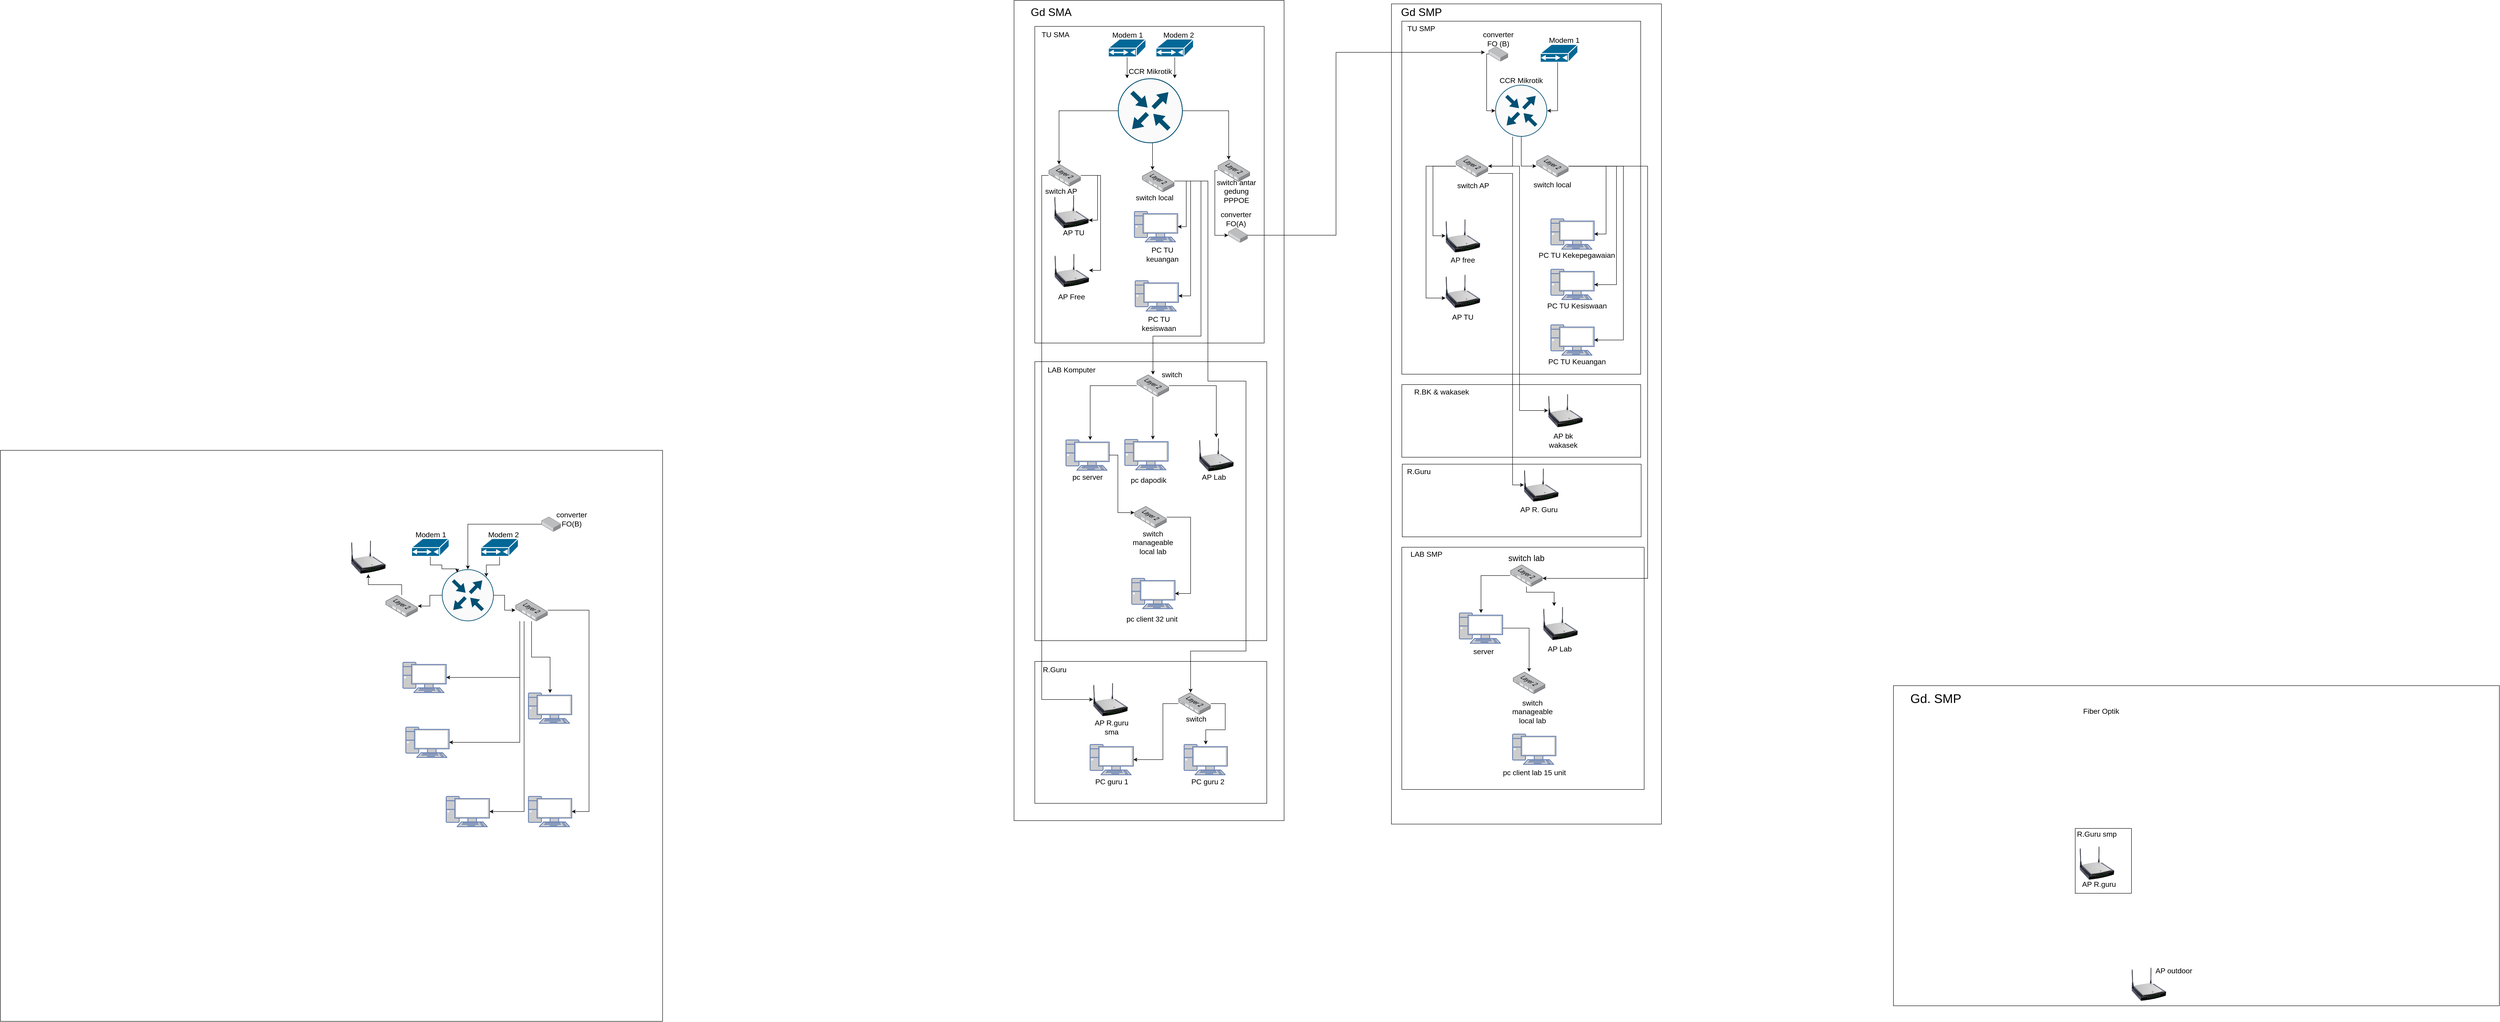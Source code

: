 <mxfile version="14.8.0" type="github">
  <diagram id="cqtTLqStkhQXooxpLTyE" name="Page-1">
    <mxGraphModel dx="4905" dy="3635" grid="1" gridSize="8" guides="1" tooltips="1" connect="1" arrows="1" fold="1" page="1" pageScale="1" pageWidth="850" pageHeight="1100" math="0" shadow="0">
      <root>
        <mxCell id="0" />
        <mxCell id="1" parent="0" />
        <mxCell id="NsdHCGjpmlzPTO6aymvT-67" value="" style="verticalLabelPosition=bottom;verticalAlign=top;html=1;shape=mxgraph.basic.rect;fillColor2=none;strokeWidth=1;size=20;indent=5;" vertex="1" parent="1">
          <mxGeometry x="2064" y="384" width="1400" height="740" as="geometry" />
        </mxCell>
        <mxCell id="NsdHCGjpmlzPTO6aymvT-86" value="" style="verticalLabelPosition=bottom;verticalAlign=top;html=1;shape=mxgraph.basic.rect;fillColor2=none;strokeWidth=1;size=20;indent=5;" vertex="1" parent="1">
          <mxGeometry x="2484" y="714" width="130" height="150" as="geometry" />
        </mxCell>
        <mxCell id="NsdHCGjpmlzPTO6aymvT-87" value="" style="image;html=1;image=img/lib/clip_art/networking/Wireless_Router_N_128x128.png" vertex="1" parent="1">
          <mxGeometry x="2494" y="754" width="80" height="80" as="geometry" />
        </mxCell>
        <mxCell id="NsdHCGjpmlzPTO6aymvT-90" value="R.Guru smp" style="text;html=1;strokeColor=none;fillColor=none;align=center;verticalAlign=middle;whiteSpace=wrap;rounded=0;fontSize=17;" vertex="1" parent="1">
          <mxGeometry x="2484" y="718" width="100" height="20" as="geometry" />
        </mxCell>
        <mxCell id="NsdHCGjpmlzPTO6aymvT-111" value="" style="image;html=1;image=img/lib/clip_art/networking/Wireless_Router_N_128x128.png" vertex="1" parent="1">
          <mxGeometry x="2614" y="1034" width="80" height="80" as="geometry" />
        </mxCell>
        <mxCell id="NsdHCGjpmlzPTO6aymvT-116" value="AP outdoor" style="text;html=1;strokeColor=none;fillColor=none;align=center;verticalAlign=middle;whiteSpace=wrap;rounded=0;fontSize=17;" vertex="1" parent="1">
          <mxGeometry x="2666.8" y="1034" width="90" height="20" as="geometry" />
        </mxCell>
        <mxCell id="NsdHCGjpmlzPTO6aymvT-117" value="AP R.guru" style="text;html=1;strokeColor=none;fillColor=none;align=center;verticalAlign=middle;whiteSpace=wrap;rounded=0;fontSize=17;" vertex="1" parent="1">
          <mxGeometry x="2494" y="834" width="90" height="20" as="geometry" />
        </mxCell>
        <mxCell id="NsdHCGjpmlzPTO6aymvT-140" value="" style="verticalLabelPosition=bottom;verticalAlign=top;html=1;shape=mxgraph.basic.rect;fillColor2=none;strokeWidth=1;size=20;indent=5;" vertex="1" parent="1">
          <mxGeometry x="-2310" y="-160" width="1530" height="1320" as="geometry" />
        </mxCell>
        <mxCell id="NsdHCGjpmlzPTO6aymvT-144" value="&lt;font style=&quot;font-size: 29px&quot;&gt;Gd. SMP&lt;/font&gt;" style="text;html=1;strokeColor=none;fillColor=none;align=center;verticalAlign=middle;whiteSpace=wrap;rounded=0;fontSize=17;" vertex="1" parent="1">
          <mxGeometry x="2084" y="404" width="156" height="20" as="geometry" />
        </mxCell>
        <mxCell id="NsdHCGjpmlzPTO6aymvT-145" value="Fiber Optik" style="text;html=1;strokeColor=none;fillColor=none;align=center;verticalAlign=middle;whiteSpace=wrap;rounded=0;fontSize=17;" vertex="1" parent="1">
          <mxGeometry x="2494" y="434" width="100" height="20" as="geometry" />
        </mxCell>
        <mxCell id="NsdHCGjpmlzPTO6aymvT-172" style="edgeStyle=orthogonalEdgeStyle;rounded=0;orthogonalLoop=1;jettySize=auto;html=1;fontSize=17;" edge="1" parent="1" source="NsdHCGjpmlzPTO6aymvT-146" target="NsdHCGjpmlzPTO6aymvT-147">
          <mxGeometry relative="1" as="geometry" />
        </mxCell>
        <mxCell id="NsdHCGjpmlzPTO6aymvT-173" style="edgeStyle=orthogonalEdgeStyle;rounded=0;orthogonalLoop=1;jettySize=auto;html=1;fontSize=17;" edge="1" parent="1" source="NsdHCGjpmlzPTO6aymvT-146" target="NsdHCGjpmlzPTO6aymvT-148">
          <mxGeometry relative="1" as="geometry" />
        </mxCell>
        <mxCell id="NsdHCGjpmlzPTO6aymvT-146" value="" style="points=[[0.5,0,0],[1,0.5,0],[0.5,1,0],[0,0.5,0],[0.145,0.145,0],[0.856,0.145,0],[0.855,0.856,0],[0.145,0.855,0]];verticalLabelPosition=bottom;html=1;verticalAlign=top;aspect=fixed;align=center;pointerEvents=1;shape=mxgraph.cisco19.rect;prIcon=router;fillColor=#FAFAFA;strokeColor=#005073;" vertex="1" parent="1">
          <mxGeometry x="-1290" y="115" width="120" height="120" as="geometry" />
        </mxCell>
        <mxCell id="NsdHCGjpmlzPTO6aymvT-179" style="edgeStyle=orthogonalEdgeStyle;rounded=0;orthogonalLoop=1;jettySize=auto;html=1;fontSize=17;" edge="1" parent="1" source="NsdHCGjpmlzPTO6aymvT-147" target="NsdHCGjpmlzPTO6aymvT-175">
          <mxGeometry relative="1" as="geometry" />
        </mxCell>
        <mxCell id="NsdHCGjpmlzPTO6aymvT-180" style="edgeStyle=orthogonalEdgeStyle;rounded=0;orthogonalLoop=1;jettySize=auto;html=1;entryX=1;entryY=0.5;entryDx=0;entryDy=0;entryPerimeter=0;fontSize=17;" edge="1" parent="1" source="NsdHCGjpmlzPTO6aymvT-147" target="NsdHCGjpmlzPTO6aymvT-178">
          <mxGeometry relative="1" as="geometry">
            <Array as="points">
              <mxPoint x="-1110" y="365" />
            </Array>
          </mxGeometry>
        </mxCell>
        <mxCell id="NsdHCGjpmlzPTO6aymvT-181" style="edgeStyle=orthogonalEdgeStyle;rounded=0;orthogonalLoop=1;jettySize=auto;html=1;entryX=1;entryY=0.5;entryDx=0;entryDy=0;entryPerimeter=0;fontSize=17;" edge="1" parent="1" source="NsdHCGjpmlzPTO6aymvT-147" target="NsdHCGjpmlzPTO6aymvT-177">
          <mxGeometry relative="1" as="geometry">
            <Array as="points">
              <mxPoint x="-1110" y="515" />
            </Array>
          </mxGeometry>
        </mxCell>
        <mxCell id="NsdHCGjpmlzPTO6aymvT-182" style="edgeStyle=orthogonalEdgeStyle;rounded=0;orthogonalLoop=1;jettySize=auto;html=1;fontSize=17;" edge="1" parent="1" source="NsdHCGjpmlzPTO6aymvT-147" target="NsdHCGjpmlzPTO6aymvT-176">
          <mxGeometry relative="1" as="geometry">
            <Array as="points">
              <mxPoint x="-1100" y="675" />
            </Array>
          </mxGeometry>
        </mxCell>
        <mxCell id="NsdHCGjpmlzPTO6aymvT-183" style="edgeStyle=orthogonalEdgeStyle;rounded=0;orthogonalLoop=1;jettySize=auto;html=1;fontSize=17;" edge="1" parent="1" source="NsdHCGjpmlzPTO6aymvT-147" target="NsdHCGjpmlzPTO6aymvT-174">
          <mxGeometry relative="1" as="geometry">
            <Array as="points">
              <mxPoint x="-950" y="209" />
              <mxPoint x="-950" y="675" />
            </Array>
          </mxGeometry>
        </mxCell>
        <mxCell id="NsdHCGjpmlzPTO6aymvT-147" value="" style="points=[];aspect=fixed;html=1;align=center;shadow=0;dashed=0;image;image=img/lib/allied_telesis/switch/Switch_24_port_L2.svg;" vertex="1" parent="1">
          <mxGeometry x="-1120" y="184" width="74.4" height="51" as="geometry" />
        </mxCell>
        <mxCell id="NsdHCGjpmlzPTO6aymvT-185" style="edgeStyle=orthogonalEdgeStyle;rounded=0;orthogonalLoop=1;jettySize=auto;html=1;fontSize=17;" edge="1" parent="1" source="NsdHCGjpmlzPTO6aymvT-148" target="NsdHCGjpmlzPTO6aymvT-184">
          <mxGeometry relative="1" as="geometry" />
        </mxCell>
        <mxCell id="NsdHCGjpmlzPTO6aymvT-148" value="" style="points=[];aspect=fixed;html=1;align=center;shadow=0;dashed=0;image;image=img/lib/allied_telesis/switch/Switch_24_port_L2.svg;" vertex="1" parent="1">
          <mxGeometry x="-1420" y="174.5" width="74.4" height="51" as="geometry" />
        </mxCell>
        <mxCell id="NsdHCGjpmlzPTO6aymvT-152" style="edgeStyle=orthogonalEdgeStyle;rounded=0;orthogonalLoop=1;jettySize=auto;html=1;fontSize=17;" edge="1" parent="1" source="NsdHCGjpmlzPTO6aymvT-149" target="NsdHCGjpmlzPTO6aymvT-146">
          <mxGeometry relative="1" as="geometry" />
        </mxCell>
        <mxCell id="NsdHCGjpmlzPTO6aymvT-149" value="" style="points=[];aspect=fixed;html=1;align=center;shadow=0;dashed=0;image;image=img/lib/allied_telesis/media_converters/Media_Converter_Modular.svg;fontSize=17;" vertex="1" parent="1">
          <mxGeometry x="-1060" y="-6.6" width="44.87" height="34.6" as="geometry" />
        </mxCell>
        <mxCell id="NsdHCGjpmlzPTO6aymvT-150" value="converter FO(B)" style="text;html=1;strokeColor=none;fillColor=none;align=center;verticalAlign=middle;whiteSpace=wrap;rounded=0;fontSize=17;" vertex="1" parent="1">
          <mxGeometry x="-1040" y="-10" width="100" height="20" as="geometry" />
        </mxCell>
        <mxCell id="NsdHCGjpmlzPTO6aymvT-171" style="edgeStyle=orthogonalEdgeStyle;rounded=0;orthogonalLoop=1;jettySize=auto;html=1;fontSize=17;entryX=0.296;entryY=0.064;entryDx=0;entryDy=0;entryPerimeter=0;" edge="1" parent="1" source="NsdHCGjpmlzPTO6aymvT-166" target="NsdHCGjpmlzPTO6aymvT-146">
          <mxGeometry relative="1" as="geometry">
            <mxPoint x="-1290" y="165" as="targetPoint" />
            <Array as="points">
              <mxPoint x="-1317" y="105" />
              <mxPoint x="-1290" y="105" />
              <mxPoint x="-1290" y="114" />
              <mxPoint x="-1254" y="114" />
            </Array>
          </mxGeometry>
        </mxCell>
        <mxCell id="NsdHCGjpmlzPTO6aymvT-166" value="" style="shape=mxgraph.cisco.modems_and_phones.cable_modem;html=1;pointerEvents=1;dashed=0;fillColor=#036897;strokeColor=#ffffff;strokeWidth=2;verticalLabelPosition=bottom;verticalAlign=top;align=center;outlineConnect=0;fontSize=17;" vertex="1" parent="1">
          <mxGeometry x="-1360" y="44.0" width="86.69" height="41" as="geometry" />
        </mxCell>
        <mxCell id="NsdHCGjpmlzPTO6aymvT-167" value="Modem 1" style="text;html=1;strokeColor=none;fillColor=none;align=center;verticalAlign=middle;whiteSpace=wrap;rounded=0;fontSize=17;" vertex="1" parent="1">
          <mxGeometry x="-1356.66" y="30.6" width="83.35" height="10" as="geometry" />
        </mxCell>
        <mxCell id="NsdHCGjpmlzPTO6aymvT-170" style="edgeStyle=orthogonalEdgeStyle;rounded=0;orthogonalLoop=1;jettySize=auto;html=1;entryX=0.856;entryY=0.145;entryDx=0;entryDy=0;entryPerimeter=0;fontSize=17;" edge="1" parent="1" source="NsdHCGjpmlzPTO6aymvT-168" target="NsdHCGjpmlzPTO6aymvT-146">
          <mxGeometry relative="1" as="geometry" />
        </mxCell>
        <mxCell id="NsdHCGjpmlzPTO6aymvT-168" value="" style="shape=mxgraph.cisco.modems_and_phones.cable_modem;html=1;pointerEvents=1;dashed=0;fillColor=#036897;strokeColor=#ffffff;strokeWidth=2;verticalLabelPosition=bottom;verticalAlign=top;align=center;outlineConnect=0;fontSize=17;" vertex="1" parent="1">
          <mxGeometry x="-1200" y="44.0" width="86.69" height="41" as="geometry" />
        </mxCell>
        <mxCell id="NsdHCGjpmlzPTO6aymvT-169" value="Modem 2" style="text;html=1;strokeColor=none;fillColor=none;align=center;verticalAlign=middle;whiteSpace=wrap;rounded=0;fontSize=17;" vertex="1" parent="1">
          <mxGeometry x="-1188.95" y="30.6" width="83.35" height="10" as="geometry" />
        </mxCell>
        <mxCell id="NsdHCGjpmlzPTO6aymvT-174" value="" style="fontColor=#0066CC;verticalAlign=top;verticalLabelPosition=bottom;labelPosition=center;align=center;html=1;outlineConnect=0;fillColor=#CCCCCC;strokeColor=#6881B3;gradientColor=none;gradientDirection=north;strokeWidth=2;shape=mxgraph.networks.pc;" vertex="1" parent="1">
          <mxGeometry x="-1090" y="640" width="100" height="70" as="geometry" />
        </mxCell>
        <mxCell id="NsdHCGjpmlzPTO6aymvT-175" value="" style="fontColor=#0066CC;verticalAlign=top;verticalLabelPosition=bottom;labelPosition=center;align=center;html=1;outlineConnect=0;fillColor=#CCCCCC;strokeColor=#6881B3;gradientColor=none;gradientDirection=north;strokeWidth=2;shape=mxgraph.networks.pc;" vertex="1" parent="1">
          <mxGeometry x="-1090" y="401" width="100" height="70" as="geometry" />
        </mxCell>
        <mxCell id="NsdHCGjpmlzPTO6aymvT-176" value="" style="fontColor=#0066CC;verticalAlign=top;verticalLabelPosition=bottom;labelPosition=center;align=center;html=1;outlineConnect=0;fillColor=#CCCCCC;strokeColor=#6881B3;gradientColor=none;gradientDirection=north;strokeWidth=2;shape=mxgraph.networks.pc;" vertex="1" parent="1">
          <mxGeometry x="-1280" y="640" width="100" height="70" as="geometry" />
        </mxCell>
        <mxCell id="NsdHCGjpmlzPTO6aymvT-177" value="" style="fontColor=#0066CC;verticalAlign=top;verticalLabelPosition=bottom;labelPosition=center;align=center;html=1;outlineConnect=0;fillColor=#CCCCCC;strokeColor=#6881B3;gradientColor=none;gradientDirection=north;strokeWidth=2;shape=mxgraph.networks.pc;" vertex="1" parent="1">
          <mxGeometry x="-1373.31" y="480" width="100" height="70" as="geometry" />
        </mxCell>
        <mxCell id="NsdHCGjpmlzPTO6aymvT-178" value="" style="fontColor=#0066CC;verticalAlign=top;verticalLabelPosition=bottom;labelPosition=center;align=center;html=1;outlineConnect=0;fillColor=#CCCCCC;strokeColor=#6881B3;gradientColor=none;gradientDirection=north;strokeWidth=2;shape=mxgraph.networks.pc;" vertex="1" parent="1">
          <mxGeometry x="-1380" y="330" width="100" height="70" as="geometry" />
        </mxCell>
        <mxCell id="NsdHCGjpmlzPTO6aymvT-184" value="" style="image;html=1;image=img/lib/clip_art/networking/Wireless_Router_N_128x128.png" vertex="1" parent="1">
          <mxGeometry x="-1500" y="46.5" width="80" height="80" as="geometry" />
        </mxCell>
        <mxCell id="NsdHCGjpmlzPTO6aymvT-59" value="" style="verticalLabelPosition=bottom;verticalAlign=top;html=1;shape=mxgraph.basic.rect;fillColor2=none;strokeWidth=1;size=20;indent=5;fontStyle=0" vertex="1" parent="1">
          <mxGeometry x="32" y="-1200" width="624" height="1896" as="geometry" />
        </mxCell>
        <mxCell id="NsdHCGjpmlzPTO6aymvT-63" value="&lt;font style=&quot;font-size: 25px&quot;&gt;Gd SMA&lt;/font&gt;" style="text;html=1;strokeColor=none;fillColor=none;align=center;verticalAlign=middle;whiteSpace=wrap;rounded=0;fontSize=17;" vertex="1" parent="1">
          <mxGeometry x="40" y="-1184" width="156" height="20" as="geometry" />
        </mxCell>
        <mxCell id="NsdHCGjpmlzPTO6aymvT-252" value="" style="group" vertex="1" connectable="0" parent="1">
          <mxGeometry x="80" y="328" width="536" height="328" as="geometry" />
        </mxCell>
        <mxCell id="NsdHCGjpmlzPTO6aymvT-27" value="" style="verticalLabelPosition=bottom;verticalAlign=top;html=1;shape=mxgraph.basic.rect;fillColor2=none;strokeWidth=1;size=20;indent=5;" vertex="1" parent="NsdHCGjpmlzPTO6aymvT-252">
          <mxGeometry width="536" height="328" as="geometry" />
        </mxCell>
        <mxCell id="NsdHCGjpmlzPTO6aymvT-29" value="" style="image;html=1;image=img/lib/clip_art/networking/Wireless_Router_N_128x128.png" vertex="1" parent="NsdHCGjpmlzPTO6aymvT-252">
          <mxGeometry x="134.68" y="48" width="80" height="80" as="geometry" />
        </mxCell>
        <mxCell id="NsdHCGjpmlzPTO6aymvT-31" value="AP R.guru sma" style="text;html=1;strokeColor=none;fillColor=none;align=center;verticalAlign=middle;whiteSpace=wrap;rounded=0;fontSize=17;" vertex="1" parent="NsdHCGjpmlzPTO6aymvT-252">
          <mxGeometry x="134.68" y="143" width="85" height="20" as="geometry" />
        </mxCell>
        <mxCell id="NsdHCGjpmlzPTO6aymvT-62" value="R.Guru" style="text;html=1;strokeColor=none;fillColor=none;align=center;verticalAlign=middle;whiteSpace=wrap;rounded=0;fontSize=17;" vertex="1" parent="NsdHCGjpmlzPTO6aymvT-252">
          <mxGeometry x="8" y="10" width="76" height="20" as="geometry" />
        </mxCell>
        <mxCell id="NsdHCGjpmlzPTO6aymvT-243" value="" style="group" vertex="1" connectable="0" parent="NsdHCGjpmlzPTO6aymvT-252">
          <mxGeometry x="127.8" y="192" width="100" height="97" as="geometry" />
        </mxCell>
        <mxCell id="NsdHCGjpmlzPTO6aymvT-32" value="" style="fontColor=#0066CC;verticalAlign=top;verticalLabelPosition=bottom;labelPosition=center;align=center;html=1;outlineConnect=0;fillColor=#CCCCCC;strokeColor=#6881B3;gradientColor=none;gradientDirection=north;strokeWidth=2;shape=mxgraph.networks.pc;" vertex="1" parent="NsdHCGjpmlzPTO6aymvT-243">
          <mxGeometry width="100" height="70" as="geometry" />
        </mxCell>
        <mxCell id="NsdHCGjpmlzPTO6aymvT-41" value="PC guru 1" style="text;html=1;strokeColor=none;fillColor=none;align=center;verticalAlign=middle;whiteSpace=wrap;rounded=0;fontSize=17;" vertex="1" parent="NsdHCGjpmlzPTO6aymvT-243">
          <mxGeometry x="5" y="77" width="90" height="20" as="geometry" />
        </mxCell>
        <mxCell id="NsdHCGjpmlzPTO6aymvT-244" value="" style="group" vertex="1" connectable="0" parent="NsdHCGjpmlzPTO6aymvT-252">
          <mxGeometry x="328" y="72" width="90" height="72" as="geometry" />
        </mxCell>
        <mxCell id="NsdHCGjpmlzPTO6aymvT-36" value="" style="points=[];aspect=fixed;html=1;align=center;shadow=0;dashed=0;image;image=img/lib/allied_telesis/switch/Switch_24_port_L2.svg;" vertex="1" parent="NsdHCGjpmlzPTO6aymvT-244">
          <mxGeometry x="4" width="74.4" height="51" as="geometry" />
        </mxCell>
        <mxCell id="NsdHCGjpmlzPTO6aymvT-44" value="switch" style="text;html=1;strokeColor=none;fillColor=none;align=center;verticalAlign=middle;whiteSpace=wrap;rounded=0;fontSize=17;" vertex="1" parent="NsdHCGjpmlzPTO6aymvT-244">
          <mxGeometry y="52" width="90" height="20" as="geometry" />
        </mxCell>
        <mxCell id="NsdHCGjpmlzPTO6aymvT-246" value="" style="group" vertex="1" connectable="0" parent="NsdHCGjpmlzPTO6aymvT-252">
          <mxGeometry x="345" y="192" width="100" height="97" as="geometry" />
        </mxCell>
        <mxCell id="NsdHCGjpmlzPTO6aymvT-33" value="" style="fontColor=#0066CC;verticalAlign=top;verticalLabelPosition=bottom;labelPosition=center;align=center;html=1;outlineConnect=0;fillColor=#CCCCCC;strokeColor=#6881B3;gradientColor=none;gradientDirection=north;strokeWidth=2;shape=mxgraph.networks.pc;" vertex="1" parent="NsdHCGjpmlzPTO6aymvT-246">
          <mxGeometry width="100" height="70" as="geometry" />
        </mxCell>
        <mxCell id="NsdHCGjpmlzPTO6aymvT-43" value="PC guru 2" style="text;html=1;strokeColor=none;fillColor=none;align=center;verticalAlign=middle;whiteSpace=wrap;rounded=0;fontSize=17;" vertex="1" parent="NsdHCGjpmlzPTO6aymvT-246">
          <mxGeometry x="10" y="77" width="90" height="20" as="geometry" />
        </mxCell>
        <mxCell id="NsdHCGjpmlzPTO6aymvT-249" style="edgeStyle=orthogonalEdgeStyle;rounded=0;orthogonalLoop=1;jettySize=auto;html=1;fontSize=17;" edge="1" parent="NsdHCGjpmlzPTO6aymvT-252" source="NsdHCGjpmlzPTO6aymvT-36" target="NsdHCGjpmlzPTO6aymvT-33">
          <mxGeometry relative="1" as="geometry">
            <Array as="points">
              <mxPoint x="440" y="98" />
              <mxPoint x="440" y="158" />
              <mxPoint x="395" y="158" />
            </Array>
          </mxGeometry>
        </mxCell>
        <mxCell id="NsdHCGjpmlzPTO6aymvT-250" style="edgeStyle=orthogonalEdgeStyle;rounded=0;orthogonalLoop=1;jettySize=auto;html=1;fontSize=17;" edge="1" parent="NsdHCGjpmlzPTO6aymvT-252" source="NsdHCGjpmlzPTO6aymvT-36" target="NsdHCGjpmlzPTO6aymvT-32">
          <mxGeometry relative="1" as="geometry">
            <Array as="points">
              <mxPoint x="296" y="98" />
              <mxPoint x="296" y="227" />
            </Array>
          </mxGeometry>
        </mxCell>
        <mxCell id="NsdHCGjpmlzPTO6aymvT-253" value="" style="group" vertex="1" connectable="0" parent="1">
          <mxGeometry x="80" y="-365" width="536" height="645" as="geometry" />
        </mxCell>
        <mxCell id="NsdHCGjpmlzPTO6aymvT-45" value="" style="verticalLabelPosition=bottom;verticalAlign=top;html=1;shape=mxgraph.basic.rect;fillColor2=none;strokeWidth=1;size=20;indent=5;" vertex="1" parent="NsdHCGjpmlzPTO6aymvT-253">
          <mxGeometry width="536" height="645" as="geometry" />
        </mxCell>
        <mxCell id="NsdHCGjpmlzPTO6aymvT-60" value="LAB Komputer" style="text;html=1;strokeColor=none;fillColor=none;align=center;verticalAlign=middle;whiteSpace=wrap;rounded=0;fontSize=17;" vertex="1" parent="NsdHCGjpmlzPTO6aymvT-253">
          <mxGeometry x="7.0" y="10" width="156" height="20" as="geometry" />
        </mxCell>
        <mxCell id="NsdHCGjpmlzPTO6aymvT-48" value="" style="points=[];aspect=fixed;html=1;align=center;shadow=0;dashed=0;image;image=img/lib/allied_telesis/switch/Switch_24_port_L2.svg;" vertex="1" parent="NsdHCGjpmlzPTO6aymvT-253">
          <mxGeometry x="235.6" y="30" width="74.4" height="51" as="geometry" />
        </mxCell>
        <mxCell id="NsdHCGjpmlzPTO6aymvT-53" value="switch" style="text;html=1;strokeColor=none;fillColor=none;align=center;verticalAlign=middle;whiteSpace=wrap;rounded=0;fontSize=17;" vertex="1" parent="NsdHCGjpmlzPTO6aymvT-253">
          <mxGeometry x="272.0" y="21" width="90" height="20" as="geometry" />
        </mxCell>
        <mxCell id="NsdHCGjpmlzPTO6aymvT-232" value="" style="group" vertex="1" connectable="0" parent="NsdHCGjpmlzPTO6aymvT-253">
          <mxGeometry x="369.4" y="175" width="90" height="102.7" as="geometry" />
        </mxCell>
        <mxCell id="NsdHCGjpmlzPTO6aymvT-64" value="" style="image;html=1;image=img/lib/clip_art/networking/Wireless_Router_N_128x128.png" vertex="1" parent="NsdHCGjpmlzPTO6aymvT-232">
          <mxGeometry x="10" width="80" height="80" as="geometry" />
        </mxCell>
        <mxCell id="NsdHCGjpmlzPTO6aymvT-66" value="AP Lab" style="text;html=1;strokeColor=none;fillColor=none;align=center;verticalAlign=middle;whiteSpace=wrap;rounded=0;fontSize=17;" vertex="1" parent="NsdHCGjpmlzPTO6aymvT-232">
          <mxGeometry y="82.7" width="90" height="20" as="geometry" />
        </mxCell>
        <mxCell id="NsdHCGjpmlzPTO6aymvT-231" style="edgeStyle=orthogonalEdgeStyle;rounded=0;orthogonalLoop=1;jettySize=auto;html=1;fontSize=17;" edge="1" parent="NsdHCGjpmlzPTO6aymvT-253" source="NsdHCGjpmlzPTO6aymvT-48" target="NsdHCGjpmlzPTO6aymvT-64">
          <mxGeometry relative="1" as="geometry" />
        </mxCell>
        <mxCell id="NsdHCGjpmlzPTO6aymvT-233" value="" style="group" vertex="1" connectable="0" parent="NsdHCGjpmlzPTO6aymvT-253">
          <mxGeometry x="72" y="181" width="100" height="96.7" as="geometry" />
        </mxCell>
        <mxCell id="NsdHCGjpmlzPTO6aymvT-225" value="" style="fontColor=#0066CC;verticalAlign=top;verticalLabelPosition=bottom;labelPosition=center;align=center;html=1;outlineConnect=0;fillColor=#CCCCCC;strokeColor=#6881B3;gradientColor=none;gradientDirection=north;strokeWidth=2;shape=mxgraph.networks.pc;" vertex="1" parent="NsdHCGjpmlzPTO6aymvT-233">
          <mxGeometry width="100" height="70" as="geometry" />
        </mxCell>
        <mxCell id="NsdHCGjpmlzPTO6aymvT-226" value="pc server" style="text;html=1;strokeColor=none;fillColor=none;align=center;verticalAlign=middle;whiteSpace=wrap;rounded=0;fontSize=17;" vertex="1" parent="NsdHCGjpmlzPTO6aymvT-233">
          <mxGeometry x="5.0" y="76.7" width="90" height="20" as="geometry" />
        </mxCell>
        <mxCell id="NsdHCGjpmlzPTO6aymvT-220" style="edgeStyle=orthogonalEdgeStyle;rounded=0;orthogonalLoop=1;jettySize=auto;html=1;fontSize=17;fontStyle=4" edge="1" parent="NsdHCGjpmlzPTO6aymvT-253" source="NsdHCGjpmlzPTO6aymvT-48" target="NsdHCGjpmlzPTO6aymvT-225">
          <mxGeometry relative="1" as="geometry">
            <mxPoint x="202" y="174" as="targetPoint" />
            <Array as="points">
              <mxPoint x="128" y="56" />
            </Array>
          </mxGeometry>
        </mxCell>
        <mxCell id="NsdHCGjpmlzPTO6aymvT-234" value="" style="group" vertex="1" connectable="0" parent="NsdHCGjpmlzPTO6aymvT-253">
          <mxGeometry x="208" y="180" width="100.0" height="104.7" as="geometry" />
        </mxCell>
        <mxCell id="NsdHCGjpmlzPTO6aymvT-47" value="" style="fontColor=#0066CC;verticalAlign=top;verticalLabelPosition=bottom;labelPosition=center;align=center;html=1;outlineConnect=0;fillColor=#CCCCCC;strokeColor=#6881B3;gradientColor=none;gradientDirection=north;strokeWidth=2;shape=mxgraph.networks.pc;" vertex="1" parent="NsdHCGjpmlzPTO6aymvT-234">
          <mxGeometry width="100" height="70" as="geometry" />
        </mxCell>
        <mxCell id="NsdHCGjpmlzPTO6aymvT-54" value="pc dapodik" style="text;html=1;strokeColor=none;fillColor=none;align=center;verticalAlign=middle;whiteSpace=wrap;rounded=0;fontSize=17;" vertex="1" parent="NsdHCGjpmlzPTO6aymvT-234">
          <mxGeometry x="10.0" y="84.7" width="90" height="20" as="geometry" />
        </mxCell>
        <mxCell id="NsdHCGjpmlzPTO6aymvT-227" style="edgeStyle=orthogonalEdgeStyle;rounded=0;orthogonalLoop=1;jettySize=auto;html=1;fontSize=17;" edge="1" parent="NsdHCGjpmlzPTO6aymvT-253" source="NsdHCGjpmlzPTO6aymvT-48" target="NsdHCGjpmlzPTO6aymvT-47">
          <mxGeometry relative="1" as="geometry">
            <Array as="points">
              <mxPoint x="273" y="109" />
              <mxPoint x="273" y="109" />
            </Array>
          </mxGeometry>
        </mxCell>
        <mxCell id="NsdHCGjpmlzPTO6aymvT-236" style="edgeStyle=orthogonalEdgeStyle;rounded=0;orthogonalLoop=1;jettySize=auto;html=1;fontSize=17;" edge="1" parent="NsdHCGjpmlzPTO6aymvT-253" source="NsdHCGjpmlzPTO6aymvT-225" target="NsdHCGjpmlzPTO6aymvT-56">
          <mxGeometry relative="1" as="geometry">
            <Array as="points">
              <mxPoint x="192" y="216" />
              <mxPoint x="192" y="349" />
            </Array>
          </mxGeometry>
        </mxCell>
        <mxCell id="NsdHCGjpmlzPTO6aymvT-237" value="" style="group" vertex="1" connectable="0" parent="NsdHCGjpmlzPTO6aymvT-253">
          <mxGeometry x="227.8" y="334" width="90" height="95" as="geometry" />
        </mxCell>
        <mxCell id="NsdHCGjpmlzPTO6aymvT-56" value="" style="points=[];aspect=fixed;html=1;align=center;shadow=0;dashed=0;image;image=img/lib/allied_telesis/switch/Switch_24_port_L2.svg;" vertex="1" parent="NsdHCGjpmlzPTO6aymvT-237">
          <mxGeometry x="2.4" width="74.4" height="51" as="geometry" />
        </mxCell>
        <mxCell id="NsdHCGjpmlzPTO6aymvT-58" value="switch manageable local lab" style="text;html=1;strokeColor=none;fillColor=none;align=center;verticalAlign=middle;whiteSpace=wrap;rounded=0;fontSize=17;" vertex="1" parent="NsdHCGjpmlzPTO6aymvT-237">
          <mxGeometry y="75" width="90" height="20" as="geometry" />
        </mxCell>
        <mxCell id="NsdHCGjpmlzPTO6aymvT-241" value="" style="group" vertex="1" connectable="0" parent="NsdHCGjpmlzPTO6aymvT-253">
          <mxGeometry x="200" y="501" width="142" height="104.7" as="geometry" />
        </mxCell>
        <mxCell id="NsdHCGjpmlzPTO6aymvT-239" value="" style="fontColor=#0066CC;verticalAlign=top;verticalLabelPosition=bottom;labelPosition=center;align=center;html=1;outlineConnect=0;fillColor=#CCCCCC;strokeColor=#6881B3;gradientColor=none;gradientDirection=north;strokeWidth=2;shape=mxgraph.networks.pc;" vertex="1" parent="NsdHCGjpmlzPTO6aymvT-241">
          <mxGeometry x="24" width="100" height="70" as="geometry" />
        </mxCell>
        <mxCell id="NsdHCGjpmlzPTO6aymvT-240" value="pc client 32 unit" style="text;html=1;strokeColor=none;fillColor=none;align=center;verticalAlign=middle;whiteSpace=wrap;rounded=0;fontSize=17;" vertex="1" parent="NsdHCGjpmlzPTO6aymvT-241">
          <mxGeometry y="84.7" width="142" height="20" as="geometry" />
        </mxCell>
        <mxCell id="NsdHCGjpmlzPTO6aymvT-242" style="edgeStyle=orthogonalEdgeStyle;rounded=0;orthogonalLoop=1;jettySize=auto;html=1;fontSize=17;" edge="1" parent="NsdHCGjpmlzPTO6aymvT-253" source="NsdHCGjpmlzPTO6aymvT-56" target="NsdHCGjpmlzPTO6aymvT-239">
          <mxGeometry relative="1" as="geometry">
            <Array as="points">
              <mxPoint x="360" y="360" />
              <mxPoint x="360" y="536" />
            </Array>
          </mxGeometry>
        </mxCell>
        <mxCell id="NsdHCGjpmlzPTO6aymvT-254" value="" style="group" vertex="1" connectable="0" parent="1">
          <mxGeometry x="80" y="-1140" width="530" height="732" as="geometry" />
        </mxCell>
        <mxCell id="NsdHCGjpmlzPTO6aymvT-7" value="" style="verticalLabelPosition=bottom;verticalAlign=top;html=1;shape=mxgraph.basic.rect;fillColor2=none;strokeWidth=1;size=20;indent=5;" vertex="1" parent="NsdHCGjpmlzPTO6aymvT-254">
          <mxGeometry width="530" height="732" as="geometry" />
        </mxCell>
        <mxCell id="NsdHCGjpmlzPTO6aymvT-1" value="" style="points=[[0.5,0,0],[1,0.5,0],[0.5,1,0],[0,0.5,0],[0.145,0.145,0],[0.856,0.145,0],[0.855,0.856,0],[0.145,0.855,0]];verticalLabelPosition=bottom;html=1;verticalAlign=top;aspect=fixed;align=center;pointerEvents=1;shape=mxgraph.cisco19.rect;prIcon=router;fillColor=#FAFAFA;strokeColor=#005073;" vertex="1" parent="NsdHCGjpmlzPTO6aymvT-254">
          <mxGeometry x="192" y="120" width="150" height="150" as="geometry" />
        </mxCell>
        <mxCell id="NsdHCGjpmlzPTO6aymvT-61" value="TU SMA" style="text;html=1;strokeColor=none;fillColor=none;align=center;verticalAlign=middle;whiteSpace=wrap;rounded=0;fontSize=17;" vertex="1" parent="NsdHCGjpmlzPTO6aymvT-254">
          <mxGeometry x="3.32" y="10" width="90" height="20" as="geometry" />
        </mxCell>
        <mxCell id="NsdHCGjpmlzPTO6aymvT-189" style="edgeStyle=orthogonalEdgeStyle;rounded=0;orthogonalLoop=1;jettySize=auto;html=1;fontSize=17;" edge="1" parent="NsdHCGjpmlzPTO6aymvT-254" source="NsdHCGjpmlzPTO6aymvT-154" target="NsdHCGjpmlzPTO6aymvT-1">
          <mxGeometry relative="1" as="geometry">
            <Array as="points">
              <mxPoint x="224" y="164" />
              <mxPoint x="224" y="164" />
            </Array>
          </mxGeometry>
        </mxCell>
        <mxCell id="NsdHCGjpmlzPTO6aymvT-154" value="" style="shape=mxgraph.cisco.modems_and_phones.cable_modem;html=1;pointerEvents=1;dashed=0;fillColor=#036897;strokeColor=#ffffff;strokeWidth=2;verticalLabelPosition=bottom;verticalAlign=top;align=center;outlineConnect=0;fontSize=17;" vertex="1" parent="NsdHCGjpmlzPTO6aymvT-254">
          <mxGeometry x="170" y="29.4" width="86.69" height="41" as="geometry" />
        </mxCell>
        <mxCell id="NsdHCGjpmlzPTO6aymvT-188" style="edgeStyle=orthogonalEdgeStyle;rounded=0;orthogonalLoop=1;jettySize=auto;html=1;fontSize=17;" edge="1" parent="NsdHCGjpmlzPTO6aymvT-254" source="NsdHCGjpmlzPTO6aymvT-155" target="NsdHCGjpmlzPTO6aymvT-1">
          <mxGeometry relative="1" as="geometry">
            <Array as="points">
              <mxPoint x="312" y="124" />
              <mxPoint x="312" y="124" />
            </Array>
          </mxGeometry>
        </mxCell>
        <mxCell id="NsdHCGjpmlzPTO6aymvT-155" value="" style="shape=mxgraph.cisco.modems_and_phones.cable_modem;html=1;pointerEvents=1;dashed=0;fillColor=#036897;strokeColor=#ffffff;strokeWidth=2;verticalLabelPosition=bottom;verticalAlign=top;align=center;outlineConnect=0;fontSize=17;" vertex="1" parent="NsdHCGjpmlzPTO6aymvT-254">
          <mxGeometry x="280" y="29.4" width="86.69" height="41" as="geometry" />
        </mxCell>
        <mxCell id="NsdHCGjpmlzPTO6aymvT-158" value="Modem 1" style="text;html=1;strokeColor=none;fillColor=none;align=center;verticalAlign=middle;whiteSpace=wrap;rounded=0;fontSize=17;" vertex="1" parent="NsdHCGjpmlzPTO6aymvT-254">
          <mxGeometry x="173.34" y="16" width="83.35" height="10" as="geometry" />
        </mxCell>
        <mxCell id="NsdHCGjpmlzPTO6aymvT-159" value="Modem 2" style="text;html=1;strokeColor=none;fillColor=none;align=center;verticalAlign=middle;whiteSpace=wrap;rounded=0;fontSize=17;" vertex="1" parent="NsdHCGjpmlzPTO6aymvT-254">
          <mxGeometry x="291.05" y="16" width="83.35" height="10" as="geometry" />
        </mxCell>
        <mxCell id="NsdHCGjpmlzPTO6aymvT-191" value="" style="group" vertex="1" connectable="0" parent="NsdHCGjpmlzPTO6aymvT-254">
          <mxGeometry x="44.68" y="388" width="90" height="100" as="geometry" />
        </mxCell>
        <mxCell id="NsdHCGjpmlzPTO6aymvT-6" value="" style="image;html=1;image=img/lib/clip_art/networking/Wireless_Router_N_128x128.png" vertex="1" parent="NsdHCGjpmlzPTO6aymvT-191">
          <mxGeometry width="80" height="80" as="geometry" />
        </mxCell>
        <mxCell id="NsdHCGjpmlzPTO6aymvT-19" value="AP TU" style="text;html=1;strokeColor=none;fillColor=none;align=center;verticalAlign=middle;whiteSpace=wrap;rounded=0;fontSize=17;" vertex="1" parent="NsdHCGjpmlzPTO6aymvT-191">
          <mxGeometry y="80" width="90" height="20" as="geometry" />
        </mxCell>
        <mxCell id="NsdHCGjpmlzPTO6aymvT-192" value="" style="group" vertex="1" connectable="0" parent="NsdHCGjpmlzPTO6aymvT-254">
          <mxGeometry x="40" y="524" width="90" height="112" as="geometry" />
        </mxCell>
        <mxCell id="NsdHCGjpmlzPTO6aymvT-5" value="" style="image;html=1;image=img/lib/clip_art/networking/Wireless_Router_N_128x128.png" vertex="1" parent="NsdHCGjpmlzPTO6aymvT-192">
          <mxGeometry x="5.32" width="80" height="80" as="geometry" />
        </mxCell>
        <mxCell id="NsdHCGjpmlzPTO6aymvT-20" value="AP Free" style="text;html=1;strokeColor=none;fillColor=none;align=center;verticalAlign=middle;whiteSpace=wrap;rounded=0;fontSize=17;" vertex="1" parent="NsdHCGjpmlzPTO6aymvT-192">
          <mxGeometry y="92" width="90" height="20" as="geometry" />
        </mxCell>
        <mxCell id="NsdHCGjpmlzPTO6aymvT-193" value="" style="group" vertex="1" connectable="0" parent="NsdHCGjpmlzPTO6aymvT-254">
          <mxGeometry x="415" y="436" width="100" height="64" as="geometry" />
        </mxCell>
        <mxCell id="NsdHCGjpmlzPTO6aymvT-130" value="" style="points=[];aspect=fixed;html=1;align=center;shadow=0;dashed=0;image;image=img/lib/allied_telesis/media_converters/Media_Converter_Modular.svg;fontSize=17;" vertex="1" parent="NsdHCGjpmlzPTO6aymvT-193">
          <mxGeometry x="32" y="29.4" width="44.87" height="34.6" as="geometry" />
        </mxCell>
        <mxCell id="NsdHCGjpmlzPTO6aymvT-133" value="converter FO(A)" style="text;html=1;strokeColor=none;fillColor=none;align=center;verticalAlign=middle;whiteSpace=wrap;rounded=0;fontSize=17;" vertex="1" parent="NsdHCGjpmlzPTO6aymvT-193">
          <mxGeometry width="100" height="20" as="geometry" />
        </mxCell>
        <mxCell id="NsdHCGjpmlzPTO6aymvT-195" value="" style="group" vertex="1" connectable="0" parent="NsdHCGjpmlzPTO6aymvT-254">
          <mxGeometry x="230.2" y="428" width="110" height="110" as="geometry" />
        </mxCell>
        <mxCell id="NsdHCGjpmlzPTO6aymvT-8" value="" style="fontColor=#0066CC;verticalAlign=top;verticalLabelPosition=bottom;labelPosition=center;align=center;html=1;outlineConnect=0;fillColor=#CCCCCC;strokeColor=#6881B3;gradientColor=none;gradientDirection=north;strokeWidth=2;shape=mxgraph.networks.pc;" vertex="1" parent="NsdHCGjpmlzPTO6aymvT-195">
          <mxGeometry width="100" height="70" as="geometry" />
        </mxCell>
        <mxCell id="NsdHCGjpmlzPTO6aymvT-26" value="PC TU keuangan" style="text;html=1;strokeColor=none;fillColor=none;align=center;verticalAlign=middle;whiteSpace=wrap;rounded=0;fontSize=17;" vertex="1" parent="NsdHCGjpmlzPTO6aymvT-195">
          <mxGeometry x="20" y="90" width="90" height="20" as="geometry" />
        </mxCell>
        <mxCell id="NsdHCGjpmlzPTO6aymvT-196" value="" style="group" vertex="1" connectable="0" parent="NsdHCGjpmlzPTO6aymvT-254">
          <mxGeometry x="232" y="588" width="100" height="110" as="geometry" />
        </mxCell>
        <mxCell id="NsdHCGjpmlzPTO6aymvT-4" value="" style="fontColor=#0066CC;verticalAlign=top;verticalLabelPosition=bottom;labelPosition=center;align=center;html=1;outlineConnect=0;fillColor=#CCCCCC;strokeColor=#6881B3;gradientColor=none;gradientDirection=north;strokeWidth=2;shape=mxgraph.networks.pc;" vertex="1" parent="NsdHCGjpmlzPTO6aymvT-196">
          <mxGeometry width="100" height="70" as="geometry" />
        </mxCell>
        <mxCell id="NsdHCGjpmlzPTO6aymvT-25" value="PC TU kesiswaan" style="text;html=1;strokeColor=none;fillColor=none;align=center;verticalAlign=middle;whiteSpace=wrap;rounded=0;fontSize=17;" vertex="1" parent="NsdHCGjpmlzPTO6aymvT-196">
          <mxGeometry x="10" y="90" width="90" height="20" as="geometry" />
        </mxCell>
        <mxCell id="NsdHCGjpmlzPTO6aymvT-200" value="" style="group" vertex="1" connectable="0" parent="NsdHCGjpmlzPTO6aymvT-254">
          <mxGeometry x="232" y="332" width="90.4" height="74.8" as="geometry" />
        </mxCell>
        <mxCell id="NsdHCGjpmlzPTO6aymvT-2" value="" style="points=[];aspect=fixed;html=1;align=center;shadow=0;dashed=0;image;image=img/lib/allied_telesis/switch/Switch_24_port_L2.svg;" vertex="1" parent="NsdHCGjpmlzPTO6aymvT-200">
          <mxGeometry x="16" width="74.4" height="51" as="geometry" />
        </mxCell>
        <mxCell id="NsdHCGjpmlzPTO6aymvT-15" value="switch local" style="text;html=1;strokeColor=none;fillColor=none;align=center;verticalAlign=middle;whiteSpace=wrap;rounded=0;fontSize=17;" vertex="1" parent="NsdHCGjpmlzPTO6aymvT-200">
          <mxGeometry y="54.8" width="90" height="20" as="geometry" />
        </mxCell>
        <mxCell id="NsdHCGjpmlzPTO6aymvT-198" style="edgeStyle=orthogonalEdgeStyle;rounded=0;orthogonalLoop=1;jettySize=auto;html=1;fontSize=17;" edge="1" parent="NsdHCGjpmlzPTO6aymvT-254" source="NsdHCGjpmlzPTO6aymvT-1" target="NsdHCGjpmlzPTO6aymvT-2">
          <mxGeometry relative="1" as="geometry">
            <Array as="points">
              <mxPoint x="272" y="300" />
              <mxPoint x="272" y="300" />
            </Array>
          </mxGeometry>
        </mxCell>
        <mxCell id="NsdHCGjpmlzPTO6aymvT-205" value="" style="group" vertex="1" connectable="0" parent="NsdHCGjpmlzPTO6aymvT-254">
          <mxGeometry x="16.2" y="319" width="90" height="73" as="geometry" />
        </mxCell>
        <mxCell id="NsdHCGjpmlzPTO6aymvT-10" value="" style="points=[];aspect=fixed;html=1;align=center;shadow=0;dashed=0;image;image=img/lib/allied_telesis/switch/Switch_24_port_L2.svg;" vertex="1" parent="NsdHCGjpmlzPTO6aymvT-205">
          <mxGeometry x="15.6" width="74.4" height="51" as="geometry" />
        </mxCell>
        <mxCell id="NsdHCGjpmlzPTO6aymvT-17" value="switch AP" style="text;html=1;strokeColor=none;fillColor=none;align=center;verticalAlign=middle;whiteSpace=wrap;rounded=0;fontSize=17;" vertex="1" parent="NsdHCGjpmlzPTO6aymvT-205">
          <mxGeometry y="53" width="90" height="20" as="geometry" />
        </mxCell>
        <mxCell id="NsdHCGjpmlzPTO6aymvT-206" value="" style="group" vertex="1" connectable="0" parent="NsdHCGjpmlzPTO6aymvT-254">
          <mxGeometry x="410" y="270" width="106" height="122" as="geometry" />
        </mxCell>
        <mxCell id="NsdHCGjpmlzPTO6aymvT-194" value="" style="group;fontStyle=4" vertex="1" connectable="0" parent="NsdHCGjpmlzPTO6aymvT-206">
          <mxGeometry width="100" height="89" as="geometry" />
        </mxCell>
        <mxCell id="NsdHCGjpmlzPTO6aymvT-70" value="" style="points=[];aspect=fixed;html=1;align=center;shadow=0;dashed=0;image;image=img/lib/allied_telesis/switch/Switch_24_port_L2.svg;" vertex="1" parent="NsdHCGjpmlzPTO6aymvT-194">
          <mxGeometry x="12.8" y="38" width="74.4" height="51" as="geometry" />
        </mxCell>
        <mxCell id="NsdHCGjpmlzPTO6aymvT-72" value="switch antar gedung PPPOE" style="text;html=1;strokeColor=none;fillColor=none;align=center;verticalAlign=middle;whiteSpace=wrap;rounded=0;fontSize=17;" vertex="1" parent="NsdHCGjpmlzPTO6aymvT-206">
          <mxGeometry x="6" y="102" width="100" height="20" as="geometry" />
        </mxCell>
        <mxCell id="NsdHCGjpmlzPTO6aymvT-207" style="edgeStyle=orthogonalEdgeStyle;rounded=0;orthogonalLoop=1;jettySize=auto;html=1;entryX=1;entryY=0.75;entryDx=0;entryDy=0;fontSize=17;" edge="1" parent="NsdHCGjpmlzPTO6aymvT-254" source="NsdHCGjpmlzPTO6aymvT-10" target="NsdHCGjpmlzPTO6aymvT-6">
          <mxGeometry relative="1" as="geometry">
            <Array as="points">
              <mxPoint x="145" y="345" />
              <mxPoint x="145" y="448" />
            </Array>
          </mxGeometry>
        </mxCell>
        <mxCell id="NsdHCGjpmlzPTO6aymvT-208" style="edgeStyle=orthogonalEdgeStyle;rounded=0;orthogonalLoop=1;jettySize=auto;html=1;entryX=1;entryY=0.5;entryDx=0;entryDy=0;fontSize=17;" edge="1" parent="NsdHCGjpmlzPTO6aymvT-254" source="NsdHCGjpmlzPTO6aymvT-10" target="NsdHCGjpmlzPTO6aymvT-5">
          <mxGeometry relative="1" as="geometry">
            <Array as="points">
              <mxPoint x="152" y="345" />
              <mxPoint x="152" y="564" />
            </Array>
          </mxGeometry>
        </mxCell>
        <mxCell id="NsdHCGjpmlzPTO6aymvT-199" style="edgeStyle=orthogonalEdgeStyle;rounded=0;orthogonalLoop=1;jettySize=auto;html=1;fontSize=17;" edge="1" parent="NsdHCGjpmlzPTO6aymvT-254" source="NsdHCGjpmlzPTO6aymvT-1" target="NsdHCGjpmlzPTO6aymvT-10">
          <mxGeometry relative="1" as="geometry">
            <Array as="points">
              <mxPoint x="56" y="195" />
            </Array>
          </mxGeometry>
        </mxCell>
        <mxCell id="NsdHCGjpmlzPTO6aymvT-209" style="edgeStyle=orthogonalEdgeStyle;rounded=0;orthogonalLoop=1;jettySize=auto;html=1;entryX=1;entryY=0.5;entryDx=0;entryDy=0;entryPerimeter=0;fontSize=17;" edge="1" parent="NsdHCGjpmlzPTO6aymvT-254" source="NsdHCGjpmlzPTO6aymvT-2" target="NsdHCGjpmlzPTO6aymvT-8">
          <mxGeometry relative="1" as="geometry">
            <Array as="points">
              <mxPoint x="350" y="358" />
              <mxPoint x="350" y="463" />
            </Array>
          </mxGeometry>
        </mxCell>
        <mxCell id="NsdHCGjpmlzPTO6aymvT-210" style="edgeStyle=orthogonalEdgeStyle;rounded=0;orthogonalLoop=1;jettySize=auto;html=1;entryX=1;entryY=0.5;entryDx=0;entryDy=0;entryPerimeter=0;fontSize=17;" edge="1" parent="NsdHCGjpmlzPTO6aymvT-254" source="NsdHCGjpmlzPTO6aymvT-2" target="NsdHCGjpmlzPTO6aymvT-4">
          <mxGeometry relative="1" as="geometry">
            <Array as="points">
              <mxPoint x="360" y="357" />
              <mxPoint x="360" y="623" />
            </Array>
          </mxGeometry>
        </mxCell>
        <mxCell id="NsdHCGjpmlzPTO6aymvT-197" style="edgeStyle=orthogonalEdgeStyle;rounded=0;orthogonalLoop=1;jettySize=auto;html=1;fontSize=17;" edge="1" parent="NsdHCGjpmlzPTO6aymvT-254" source="NsdHCGjpmlzPTO6aymvT-1" target="NsdHCGjpmlzPTO6aymvT-70">
          <mxGeometry relative="1" as="geometry">
            <Array as="points">
              <mxPoint x="448" y="195" />
            </Array>
          </mxGeometry>
        </mxCell>
        <mxCell id="NsdHCGjpmlzPTO6aymvT-211" style="edgeStyle=orthogonalEdgeStyle;rounded=0;orthogonalLoop=1;jettySize=auto;html=1;fontSize=17;" edge="1" parent="NsdHCGjpmlzPTO6aymvT-254" source="NsdHCGjpmlzPTO6aymvT-70" target="NsdHCGjpmlzPTO6aymvT-130">
          <mxGeometry relative="1" as="geometry">
            <Array as="points">
              <mxPoint x="416" y="334" />
              <mxPoint x="416" y="483" />
            </Array>
          </mxGeometry>
        </mxCell>
        <mxCell id="NsdHCGjpmlzPTO6aymvT-258" value="CCR Mikrotik" style="text;html=1;strokeColor=none;fillColor=none;align=center;verticalAlign=middle;whiteSpace=wrap;rounded=0;fontSize=17;" vertex="1" parent="NsdHCGjpmlzPTO6aymvT-254">
          <mxGeometry x="207" y="95" width="120" height="20" as="geometry" />
        </mxCell>
        <mxCell id="NsdHCGjpmlzPTO6aymvT-247" style="edgeStyle=orthogonalEdgeStyle;rounded=0;orthogonalLoop=1;jettySize=auto;html=1;fontSize=17;" edge="1" parent="1" source="NsdHCGjpmlzPTO6aymvT-2" target="NsdHCGjpmlzPTO6aymvT-36">
          <mxGeometry x="32" y="-1200" as="geometry">
            <Array as="points">
              <mxPoint x="480" y="-782" />
              <mxPoint x="480" y="-320" />
              <mxPoint x="568" y="-320" />
              <mxPoint x="568" y="304" />
              <mxPoint x="440" y="304" />
            </Array>
          </mxGeometry>
        </mxCell>
        <mxCell id="NsdHCGjpmlzPTO6aymvT-229" style="edgeStyle=orthogonalEdgeStyle;rounded=0;orthogonalLoop=1;jettySize=auto;html=1;fontSize=17;" edge="1" parent="1" source="NsdHCGjpmlzPTO6aymvT-2" target="NsdHCGjpmlzPTO6aymvT-48">
          <mxGeometry x="32" y="-1200" as="geometry">
            <Array as="points">
              <mxPoint x="464" y="-783" />
              <mxPoint x="464" y="-424" />
              <mxPoint x="353" y="-424" />
            </Array>
          </mxGeometry>
        </mxCell>
        <mxCell id="NsdHCGjpmlzPTO6aymvT-251" style="edgeStyle=orthogonalEdgeStyle;rounded=0;orthogonalLoop=1;jettySize=auto;html=1;fontSize=17;" edge="1" parent="1" source="NsdHCGjpmlzPTO6aymvT-10" target="NsdHCGjpmlzPTO6aymvT-29">
          <mxGeometry x="32" y="-1200" as="geometry">
            <Array as="points">
              <mxPoint x="96" y="-796" />
              <mxPoint x="96" y="416" />
            </Array>
          </mxGeometry>
        </mxCell>
        <mxCell id="NsdHCGjpmlzPTO6aymvT-256" value="" style="verticalLabelPosition=bottom;verticalAlign=top;html=1;shape=mxgraph.basic.rect;fillColor2=none;strokeWidth=1;size=20;indent=5;fontStyle=0" vertex="1" parent="1">
          <mxGeometry x="904" y="-1192" width="624" height="1896" as="geometry" />
        </mxCell>
        <mxCell id="NsdHCGjpmlzPTO6aymvT-76" value="&lt;font style=&quot;font-size: 25px&quot;&gt;Gd SMP&lt;/font&gt;" style="text;html=1;strokeColor=none;fillColor=none;align=center;verticalAlign=middle;whiteSpace=wrap;rounded=0;fontSize=17;" vertex="1" parent="1">
          <mxGeometry x="910.6" y="-1184" width="124.8" height="20" as="geometry" />
        </mxCell>
        <mxCell id="NsdHCGjpmlzPTO6aymvT-328" value="" style="verticalLabelPosition=bottom;verticalAlign=top;html=1;shape=mxgraph.basic.rect;fillColor2=none;strokeWidth=1;size=20;indent=5;fontStyle=0" vertex="1" parent="1">
          <mxGeometry x="928" y="-1152" width="552" height="816" as="geometry" />
        </mxCell>
        <mxCell id="NsdHCGjpmlzPTO6aymvT-274" style="edgeStyle=orthogonalEdgeStyle;rounded=0;orthogonalLoop=1;jettySize=auto;html=1;fontSize=17;" edge="1" parent="1" source="NsdHCGjpmlzPTO6aymvT-130">
          <mxGeometry relative="1" as="geometry">
            <mxPoint x="1120" y="-1080" as="targetPoint" />
            <Array as="points">
              <mxPoint x="776" y="-657" />
              <mxPoint x="776" y="-1080" />
            </Array>
          </mxGeometry>
        </mxCell>
        <mxCell id="NsdHCGjpmlzPTO6aymvT-375" value="TU SMP" style="text;html=1;strokeColor=none;fillColor=none;align=center;verticalAlign=middle;whiteSpace=wrap;rounded=0;fontSize=17;" vertex="1" parent="1">
          <mxGeometry x="928" y="-1144" width="90" height="20" as="geometry" />
        </mxCell>
        <mxCell id="NsdHCGjpmlzPTO6aymvT-260" value="" style="group" vertex="1" connectable="0" parent="1">
          <mxGeometry x="1144" y="-1024" width="120" height="139" as="geometry" />
        </mxCell>
        <mxCell id="NsdHCGjpmlzPTO6aymvT-69" value="" style="points=[[0.5,0,0],[1,0.5,0],[0.5,1,0],[0,0.5,0],[0.145,0.145,0],[0.856,0.145,0],[0.855,0.856,0],[0.145,0.855,0]];verticalLabelPosition=bottom;html=1;verticalAlign=top;aspect=fixed;align=center;pointerEvents=1;shape=mxgraph.cisco19.rect;prIcon=router;fillColor=#FAFAFA;strokeColor=#005073;" vertex="1" parent="NsdHCGjpmlzPTO6aymvT-260">
          <mxGeometry y="19" width="120" height="120" as="geometry" />
        </mxCell>
        <mxCell id="NsdHCGjpmlzPTO6aymvT-75" value="CCR Mikrotik" style="text;html=1;strokeColor=none;fillColor=none;align=center;verticalAlign=middle;whiteSpace=wrap;rounded=0;fontSize=17;" vertex="1" parent="NsdHCGjpmlzPTO6aymvT-260">
          <mxGeometry width="120" height="20" as="geometry" />
        </mxCell>
        <mxCell id="NsdHCGjpmlzPTO6aymvT-261" value="" style="group" vertex="1" connectable="0" parent="1">
          <mxGeometry x="1024" y="-696" width="90" height="106.6" as="geometry" />
        </mxCell>
        <mxCell id="NsdHCGjpmlzPTO6aymvT-79" value="" style="image;html=1;image=img/lib/clip_art/networking/Wireless_Router_N_128x128.png" vertex="1" parent="NsdHCGjpmlzPTO6aymvT-261">
          <mxGeometry x="5" width="80" height="80" as="geometry" />
        </mxCell>
        <mxCell id="NsdHCGjpmlzPTO6aymvT-113" value="AP free" style="text;html=1;strokeColor=none;fillColor=none;align=center;verticalAlign=middle;whiteSpace=wrap;rounded=0;fontSize=17;" vertex="1" parent="NsdHCGjpmlzPTO6aymvT-261">
          <mxGeometry y="86.6" width="90" height="20" as="geometry" />
        </mxCell>
        <mxCell id="NsdHCGjpmlzPTO6aymvT-262" value="" style="group" vertex="1" connectable="0" parent="1">
          <mxGeometry x="1048" y="-842.4" width="90" height="81" as="geometry" />
        </mxCell>
        <mxCell id="NsdHCGjpmlzPTO6aymvT-78" value="" style="points=[];aspect=fixed;html=1;align=center;shadow=0;dashed=0;image;image=img/lib/allied_telesis/switch/Switch_24_port_L2.svg;" vertex="1" parent="NsdHCGjpmlzPTO6aymvT-262">
          <mxGeometry x="5" width="74.4" height="51" as="geometry" />
        </mxCell>
        <mxCell id="NsdHCGjpmlzPTO6aymvT-110" value="switch AP" style="text;html=1;strokeColor=none;fillColor=none;align=center;verticalAlign=middle;whiteSpace=wrap;rounded=0;fontSize=17;" vertex="1" parent="NsdHCGjpmlzPTO6aymvT-262">
          <mxGeometry y="61" width="90" height="20" as="geometry" />
        </mxCell>
        <mxCell id="NsdHCGjpmlzPTO6aymvT-265" value="" style="group" vertex="1" connectable="0" parent="1">
          <mxGeometry x="1248" y="-1112" width="97.55" height="54.8" as="geometry" />
        </mxCell>
        <mxCell id="NsdHCGjpmlzPTO6aymvT-160" value="" style="shape=mxgraph.cisco.modems_and_phones.cable_modem;html=1;pointerEvents=1;dashed=0;fillColor=#036897;strokeColor=#ffffff;strokeWidth=2;verticalLabelPosition=bottom;verticalAlign=top;align=center;outlineConnect=0;fontSize=17;" vertex="1" parent="NsdHCGjpmlzPTO6aymvT-265">
          <mxGeometry y="13.8" width="86.69" height="41" as="geometry" />
        </mxCell>
        <mxCell id="NsdHCGjpmlzPTO6aymvT-161" value="Modem 1" style="text;html=1;strokeColor=none;fillColor=none;align=center;verticalAlign=middle;whiteSpace=wrap;rounded=0;fontSize=17;" vertex="1" parent="NsdHCGjpmlzPTO6aymvT-265">
          <mxGeometry x="14.2" width="83.35" height="10" as="geometry" />
        </mxCell>
        <mxCell id="NsdHCGjpmlzPTO6aymvT-267" value="" style="group" vertex="1" connectable="0" parent="1">
          <mxGeometry x="1101.0" y="-1120" width="100.0" height="61" as="geometry" />
        </mxCell>
        <mxCell id="NsdHCGjpmlzPTO6aymvT-135" value="" style="points=[];aspect=fixed;html=1;align=center;shadow=0;dashed=0;image;image=img/lib/allied_telesis/media_converters/Media_Converter_Modular.svg;fontSize=17;" vertex="1" parent="NsdHCGjpmlzPTO6aymvT-267">
          <mxGeometry x="27.57" y="26.4" width="44.87" height="34.6" as="geometry" />
        </mxCell>
        <mxCell id="NsdHCGjpmlzPTO6aymvT-136" value="converter FO (B)" style="text;html=1;strokeColor=none;fillColor=none;align=center;verticalAlign=middle;whiteSpace=wrap;rounded=0;fontSize=17;" vertex="1" parent="NsdHCGjpmlzPTO6aymvT-267">
          <mxGeometry width="100" height="20" as="geometry" />
        </mxCell>
        <mxCell id="NsdHCGjpmlzPTO6aymvT-269" value="" style="group" vertex="1" connectable="0" parent="1">
          <mxGeometry x="1231" y="-842.4" width="321" height="1119.4" as="geometry" />
        </mxCell>
        <mxCell id="NsdHCGjpmlzPTO6aymvT-77" value="" style="points=[];aspect=fixed;html=1;align=center;shadow=0;dashed=0;image;image=img/lib/allied_telesis/switch/Switch_24_port_L2.svg;" vertex="1" parent="NsdHCGjpmlzPTO6aymvT-269">
          <mxGeometry x="7.8" width="74.4" height="51" as="geometry" />
        </mxCell>
        <mxCell id="NsdHCGjpmlzPTO6aymvT-109" value="switch local" style="text;html=1;strokeColor=none;fillColor=none;align=center;verticalAlign=middle;whiteSpace=wrap;rounded=0;fontSize=17;" vertex="1" parent="NsdHCGjpmlzPTO6aymvT-269">
          <mxGeometry y="59" width="90" height="20" as="geometry" />
        </mxCell>
        <mxCell id="NsdHCGjpmlzPTO6aymvT-270" value="" style="group" vertex="1" connectable="0" parent="1">
          <mxGeometry x="1240" y="-695" width="185" height="95" as="geometry" />
        </mxCell>
        <mxCell id="NsdHCGjpmlzPTO6aymvT-82" value="" style="fontColor=#0066CC;verticalAlign=top;verticalLabelPosition=bottom;labelPosition=center;align=center;html=1;outlineConnect=0;fillColor=#CCCCCC;strokeColor=#6881B3;gradientColor=none;gradientDirection=north;strokeWidth=2;shape=mxgraph.networks.pc;" vertex="1" parent="NsdHCGjpmlzPTO6aymvT-270">
          <mxGeometry x="32.5" width="100" height="70" as="geometry" />
        </mxCell>
        <mxCell id="NsdHCGjpmlzPTO6aymvT-165" value="PC TU Kekepegawaian" style="text;html=1;strokeColor=none;fillColor=none;align=center;verticalAlign=middle;whiteSpace=wrap;rounded=0;fontSize=17;" vertex="1" parent="NsdHCGjpmlzPTO6aymvT-270">
          <mxGeometry y="75" width="185" height="20" as="geometry" />
        </mxCell>
        <mxCell id="NsdHCGjpmlzPTO6aymvT-271" value="" style="group" vertex="1" connectable="0" parent="1">
          <mxGeometry x="1257.5" y="-578.5" width="150" height="95.5" as="geometry" />
        </mxCell>
        <mxCell id="NsdHCGjpmlzPTO6aymvT-81" value="" style="fontColor=#0066CC;verticalAlign=top;verticalLabelPosition=bottom;labelPosition=center;align=center;html=1;outlineConnect=0;fillColor=#CCCCCC;strokeColor=#6881B3;gradientColor=none;gradientDirection=north;strokeWidth=2;shape=mxgraph.networks.pc;" vertex="1" parent="NsdHCGjpmlzPTO6aymvT-271">
          <mxGeometry x="15" width="100" height="70" as="geometry" />
        </mxCell>
        <mxCell id="NsdHCGjpmlzPTO6aymvT-164" value="PC TU Kesiswaan" style="text;html=1;strokeColor=none;fillColor=none;align=center;verticalAlign=middle;whiteSpace=wrap;rounded=0;fontSize=17;" vertex="1" parent="NsdHCGjpmlzPTO6aymvT-271">
          <mxGeometry y="75.5" width="150" height="20" as="geometry" />
        </mxCell>
        <mxCell id="NsdHCGjpmlzPTO6aymvT-272" value="" style="group" vertex="1" connectable="0" parent="1">
          <mxGeometry x="1257.5" y="-450" width="150" height="96" as="geometry" />
        </mxCell>
        <mxCell id="NsdHCGjpmlzPTO6aymvT-80" value="" style="fontColor=#0066CC;verticalAlign=top;verticalLabelPosition=bottom;labelPosition=center;align=center;html=1;outlineConnect=0;fillColor=#CCCCCC;strokeColor=#6881B3;gradientColor=none;gradientDirection=north;strokeWidth=2;shape=mxgraph.networks.pc;" vertex="1" parent="NsdHCGjpmlzPTO6aymvT-272">
          <mxGeometry x="15" width="100" height="70" as="geometry" />
        </mxCell>
        <mxCell id="NsdHCGjpmlzPTO6aymvT-163" value="PC TU Keuangan" style="text;html=1;strokeColor=none;fillColor=none;align=center;verticalAlign=middle;whiteSpace=wrap;rounded=0;fontSize=17;" vertex="1" parent="NsdHCGjpmlzPTO6aymvT-272">
          <mxGeometry y="76" width="150" height="20" as="geometry" />
        </mxCell>
        <mxCell id="NsdHCGjpmlzPTO6aymvT-273" value="" style="group" vertex="1" connectable="0" parent="1">
          <mxGeometry x="1024" y="-568" width="90" height="111" as="geometry" />
        </mxCell>
        <mxCell id="NsdHCGjpmlzPTO6aymvT-83" value="" style="image;html=1;image=img/lib/clip_art/networking/Wireless_Router_N_128x128.png" vertex="1" parent="NsdHCGjpmlzPTO6aymvT-273">
          <mxGeometry x="5" width="80" height="80" as="geometry" />
        </mxCell>
        <mxCell id="NsdHCGjpmlzPTO6aymvT-114" value="AP TU" style="text;html=1;strokeColor=none;fillColor=none;align=center;verticalAlign=middle;whiteSpace=wrap;rounded=0;fontSize=17;" vertex="1" parent="NsdHCGjpmlzPTO6aymvT-273">
          <mxGeometry y="91" width="90" height="20" as="geometry" />
        </mxCell>
        <mxCell id="NsdHCGjpmlzPTO6aymvT-275" style="edgeStyle=orthogonalEdgeStyle;rounded=0;orthogonalLoop=1;jettySize=auto;html=1;entryX=0;entryY=0.5;entryDx=0;entryDy=0;entryPerimeter=0;fontSize=17;" edge="1" parent="1" source="NsdHCGjpmlzPTO6aymvT-135" target="NsdHCGjpmlzPTO6aymvT-69">
          <mxGeometry x="984" y="-1120" as="geometry">
            <Array as="points">
              <mxPoint x="1124" y="-1076" />
              <mxPoint x="1124" y="-945" />
            </Array>
          </mxGeometry>
        </mxCell>
        <mxCell id="NsdHCGjpmlzPTO6aymvT-276" style="edgeStyle=orthogonalEdgeStyle;rounded=0;orthogonalLoop=1;jettySize=auto;html=1;entryX=1;entryY=0.5;entryDx=0;entryDy=0;entryPerimeter=0;fontSize=17;" edge="1" parent="1" source="NsdHCGjpmlzPTO6aymvT-160" target="NsdHCGjpmlzPTO6aymvT-69">
          <mxGeometry x="984" y="-1120" as="geometry">
            <Array as="points">
              <mxPoint x="1288" y="-945" />
            </Array>
          </mxGeometry>
        </mxCell>
        <mxCell id="NsdHCGjpmlzPTO6aymvT-277" style="edgeStyle=orthogonalEdgeStyle;rounded=0;orthogonalLoop=1;jettySize=auto;html=1;fontSize=17;" edge="1" parent="1" source="NsdHCGjpmlzPTO6aymvT-69" target="NsdHCGjpmlzPTO6aymvT-78">
          <mxGeometry x="984" y="-1120" as="geometry">
            <Array as="points">
              <mxPoint x="1184" y="-817" />
            </Array>
          </mxGeometry>
        </mxCell>
        <mxCell id="NsdHCGjpmlzPTO6aymvT-278" style="edgeStyle=orthogonalEdgeStyle;rounded=0;orthogonalLoop=1;jettySize=auto;html=1;fontSize=17;" edge="1" parent="1" source="NsdHCGjpmlzPTO6aymvT-69" target="NsdHCGjpmlzPTO6aymvT-77">
          <mxGeometry x="984" y="-1120" as="geometry">
            <Array as="points">
              <mxPoint x="1204" y="-817" />
            </Array>
          </mxGeometry>
        </mxCell>
        <mxCell id="NsdHCGjpmlzPTO6aymvT-279" style="edgeStyle=orthogonalEdgeStyle;rounded=0;orthogonalLoop=1;jettySize=auto;html=1;entryX=1;entryY=0.5;entryDx=0;entryDy=0;entryPerimeter=0;fontSize=17;" edge="1" parent="1" source="NsdHCGjpmlzPTO6aymvT-77" target="NsdHCGjpmlzPTO6aymvT-82">
          <mxGeometry x="984" y="-1120" as="geometry">
            <Array as="points">
              <mxPoint x="1400" y="-817" />
              <mxPoint x="1400" y="-660" />
            </Array>
          </mxGeometry>
        </mxCell>
        <mxCell id="NsdHCGjpmlzPTO6aymvT-280" style="edgeStyle=orthogonalEdgeStyle;rounded=0;orthogonalLoop=1;jettySize=auto;html=1;fontSize=17;" edge="1" parent="1" source="NsdHCGjpmlzPTO6aymvT-77" target="NsdHCGjpmlzPTO6aymvT-81">
          <mxGeometry x="984" y="-1120" as="geometry">
            <Array as="points">
              <mxPoint x="1424" y="-817" />
              <mxPoint x="1424" y="-543" />
            </Array>
          </mxGeometry>
        </mxCell>
        <mxCell id="NsdHCGjpmlzPTO6aymvT-281" style="edgeStyle=orthogonalEdgeStyle;rounded=0;orthogonalLoop=1;jettySize=auto;html=1;entryX=1;entryY=0.5;entryDx=0;entryDy=0;entryPerimeter=0;fontSize=17;" edge="1" parent="1" source="NsdHCGjpmlzPTO6aymvT-77" target="NsdHCGjpmlzPTO6aymvT-80">
          <mxGeometry x="984" y="-1120" as="geometry">
            <Array as="points">
              <mxPoint x="1440" y="-817" />
              <mxPoint x="1440" y="-415" />
            </Array>
          </mxGeometry>
        </mxCell>
        <mxCell id="NsdHCGjpmlzPTO6aymvT-282" style="edgeStyle=orthogonalEdgeStyle;rounded=0;orthogonalLoop=1;jettySize=auto;html=1;fontSize=17;" edge="1" parent="1" source="NsdHCGjpmlzPTO6aymvT-78" target="NsdHCGjpmlzPTO6aymvT-79">
          <mxGeometry x="984" y="-1120" as="geometry">
            <Array as="points">
              <mxPoint x="1000" y="-817" />
              <mxPoint x="1000" y="-656" />
            </Array>
          </mxGeometry>
        </mxCell>
        <mxCell id="NsdHCGjpmlzPTO6aymvT-283" style="edgeStyle=orthogonalEdgeStyle;rounded=0;orthogonalLoop=1;jettySize=auto;html=1;fontSize=17;" edge="1" parent="1" source="NsdHCGjpmlzPTO6aymvT-78" target="NsdHCGjpmlzPTO6aymvT-83">
          <mxGeometry x="984" y="-1120" as="geometry">
            <Array as="points">
              <mxPoint x="984" y="-817" />
              <mxPoint x="984" y="-512" />
            </Array>
          </mxGeometry>
        </mxCell>
        <mxCell id="NsdHCGjpmlzPTO6aymvT-379" value="" style="group" vertex="1" connectable="0" parent="1">
          <mxGeometry x="928" y="-312" width="552" height="168" as="geometry" />
        </mxCell>
        <mxCell id="NsdHCGjpmlzPTO6aymvT-84" value="" style="verticalLabelPosition=bottom;verticalAlign=top;html=1;shape=mxgraph.basic.rect;fillColor2=none;strokeWidth=1;size=20;indent=5;" vertex="1" parent="NsdHCGjpmlzPTO6aymvT-379">
          <mxGeometry width="552" height="168" as="geometry" />
        </mxCell>
        <mxCell id="NsdHCGjpmlzPTO6aymvT-91" value="R.BK &amp;amp; wakasek" style="text;html=1;strokeColor=none;fillColor=none;align=center;verticalAlign=middle;whiteSpace=wrap;rounded=0;fontSize=17;" vertex="1" parent="NsdHCGjpmlzPTO6aymvT-379">
          <mxGeometry x="24" y="8" width="136" height="20" as="geometry" />
        </mxCell>
        <mxCell id="NsdHCGjpmlzPTO6aymvT-386" value="" style="group" vertex="1" connectable="0" parent="NsdHCGjpmlzPTO6aymvT-379">
          <mxGeometry x="328" y="20" width="90" height="120" as="geometry" />
        </mxCell>
        <mxCell id="NsdHCGjpmlzPTO6aymvT-85" value="" style="image;html=1;image=img/lib/clip_art/networking/Wireless_Router_N_128x128.png" vertex="1" parent="NsdHCGjpmlzPTO6aymvT-386">
          <mxGeometry x="10" width="80" height="80" as="geometry" />
        </mxCell>
        <mxCell id="NsdHCGjpmlzPTO6aymvT-115" value="AP bk wakasek" style="text;html=1;strokeColor=none;fillColor=none;align=center;verticalAlign=middle;whiteSpace=wrap;rounded=0;fontSize=17;" vertex="1" parent="NsdHCGjpmlzPTO6aymvT-386">
          <mxGeometry y="100" width="90" height="20" as="geometry" />
        </mxCell>
        <mxCell id="NsdHCGjpmlzPTO6aymvT-378" style="edgeStyle=orthogonalEdgeStyle;rounded=0;orthogonalLoop=1;jettySize=auto;html=1;fontSize=17;" edge="1" parent="1" source="NsdHCGjpmlzPTO6aymvT-78" target="NsdHCGjpmlzPTO6aymvT-85">
          <mxGeometry relative="1" as="geometry">
            <Array as="points">
              <mxPoint x="1200" y="-817" />
              <mxPoint x="1200" y="-252" />
            </Array>
          </mxGeometry>
        </mxCell>
        <mxCell id="NsdHCGjpmlzPTO6aymvT-381" value="" style="verticalLabelPosition=bottom;verticalAlign=top;html=1;shape=mxgraph.basic.rect;fillColor2=none;strokeWidth=1;size=20;indent=5;" vertex="1" parent="1">
          <mxGeometry x="929" y="-128" width="552" height="168" as="geometry" />
        </mxCell>
        <mxCell id="NsdHCGjpmlzPTO6aymvT-383" value="R.Guru" style="text;html=1;strokeColor=none;fillColor=none;align=center;verticalAlign=middle;whiteSpace=wrap;rounded=0;fontSize=17;" vertex="1" parent="1">
          <mxGeometry x="935" y="-120" width="65" height="20" as="geometry" />
        </mxCell>
        <mxCell id="NsdHCGjpmlzPTO6aymvT-385" style="edgeStyle=orthogonalEdgeStyle;rounded=0;orthogonalLoop=1;jettySize=auto;html=1;fontSize=17;" edge="1" parent="1" source="NsdHCGjpmlzPTO6aymvT-78" target="NsdHCGjpmlzPTO6aymvT-382">
          <mxGeometry relative="1" as="geometry">
            <mxPoint x="1140.059" y="-791.4" as="sourcePoint" />
            <mxPoint x="1158" y="-68" as="targetPoint" />
            <Array as="points">
              <mxPoint x="1184" y="-800" />
            </Array>
          </mxGeometry>
        </mxCell>
        <mxCell id="NsdHCGjpmlzPTO6aymvT-387" value="" style="group" vertex="1" connectable="0" parent="1">
          <mxGeometry x="1200" y="-120" width="90" height="108" as="geometry" />
        </mxCell>
        <mxCell id="NsdHCGjpmlzPTO6aymvT-382" value="" style="image;html=1;image=img/lib/clip_art/networking/Wireless_Router_N_128x128.png" vertex="1" parent="NsdHCGjpmlzPTO6aymvT-387">
          <mxGeometry x="10" width="80" height="80" as="geometry" />
        </mxCell>
        <mxCell id="NsdHCGjpmlzPTO6aymvT-384" value="AP R. Guru" style="text;html=1;strokeColor=none;fillColor=none;align=center;verticalAlign=middle;whiteSpace=wrap;rounded=0;fontSize=17;" vertex="1" parent="NsdHCGjpmlzPTO6aymvT-387">
          <mxGeometry y="88" width="90" height="20" as="geometry" />
        </mxCell>
        <mxCell id="NsdHCGjpmlzPTO6aymvT-88" value="" style="verticalLabelPosition=bottom;verticalAlign=top;html=1;shape=mxgraph.basic.rect;fillColor2=none;strokeWidth=1;size=20;indent=5;" vertex="1" parent="1">
          <mxGeometry x="928" y="64" width="560" height="560" as="geometry" />
        </mxCell>
        <mxCell id="NsdHCGjpmlzPTO6aymvT-141" value="LAB SMP" style="text;html=1;strokeColor=none;fillColor=none;align=center;verticalAlign=middle;whiteSpace=wrap;rounded=0;fontSize=17;" vertex="1" parent="1">
          <mxGeometry x="935.4" y="71" width="100" height="20" as="geometry" />
        </mxCell>
        <mxCell id="NsdHCGjpmlzPTO6aymvT-392" style="edgeStyle=orthogonalEdgeStyle;rounded=0;orthogonalLoop=1;jettySize=auto;html=1;fontSize=17;" edge="1" parent="1" source="NsdHCGjpmlzPTO6aymvT-77" target="NsdHCGjpmlzPTO6aymvT-92">
          <mxGeometry relative="1" as="geometry">
            <Array as="points">
              <mxPoint x="1496" y="-817" />
              <mxPoint x="1496" y="136" />
            </Array>
          </mxGeometry>
        </mxCell>
        <mxCell id="NsdHCGjpmlzPTO6aymvT-394" value="" style="group" vertex="1" connectable="0" parent="1">
          <mxGeometry x="1171.0" y="80" width="90" height="75" as="geometry" />
        </mxCell>
        <mxCell id="NsdHCGjpmlzPTO6aymvT-92" value="" style="points=[];aspect=fixed;html=1;align=center;shadow=0;dashed=0;image;image=img/lib/allied_telesis/switch/Switch_24_port_L2.svg;" vertex="1" parent="NsdHCGjpmlzPTO6aymvT-394">
          <mxGeometry x="7.8" y="24" width="74.4" height="51" as="geometry" />
        </mxCell>
        <mxCell id="NsdHCGjpmlzPTO6aymvT-123" value="&lt;font style=&quot;font-size: 19px&quot;&gt;switch lab&lt;/font&gt;" style="text;html=1;strokeColor=none;fillColor=none;align=center;verticalAlign=middle;whiteSpace=wrap;rounded=0;fontSize=17;" vertex="1" parent="NsdHCGjpmlzPTO6aymvT-394">
          <mxGeometry width="90" height="20" as="geometry" />
        </mxCell>
        <mxCell id="NsdHCGjpmlzPTO6aymvT-399" value="" style="group" vertex="1" connectable="0" parent="1">
          <mxGeometry x="1185" y="352" width="90" height="102.5" as="geometry" />
        </mxCell>
        <mxCell id="NsdHCGjpmlzPTO6aymvT-120" value="" style="points=[];aspect=fixed;html=1;align=center;shadow=0;dashed=0;image;image=img/lib/allied_telesis/switch/Switch_24_port_L2.svg;" vertex="1" parent="NsdHCGjpmlzPTO6aymvT-399">
          <mxGeometry width="74.4" height="51" as="geometry" />
        </mxCell>
        <mxCell id="NsdHCGjpmlzPTO6aymvT-122" value="switch manageable local lab" style="text;html=1;strokeColor=none;fillColor=none;align=center;verticalAlign=middle;whiteSpace=wrap;rounded=0;fontSize=17;" vertex="1" parent="NsdHCGjpmlzPTO6aymvT-399">
          <mxGeometry y="82.5" width="90" height="20" as="geometry" />
        </mxCell>
        <mxCell id="NsdHCGjpmlzPTO6aymvT-400" style="edgeStyle=orthogonalEdgeStyle;rounded=0;orthogonalLoop=1;jettySize=auto;html=1;fontSize=17;" edge="1" parent="1" source="NsdHCGjpmlzPTO6aymvT-92" target="NsdHCGjpmlzPTO6aymvT-95">
          <mxGeometry relative="1" as="geometry" />
        </mxCell>
        <mxCell id="NsdHCGjpmlzPTO6aymvT-401" style="edgeStyle=orthogonalEdgeStyle;rounded=0;orthogonalLoop=1;jettySize=auto;html=1;fontSize=17;" edge="1" parent="1" source="NsdHCGjpmlzPTO6aymvT-92" target="NsdHCGjpmlzPTO6aymvT-94">
          <mxGeometry relative="1" as="geometry">
            <Array as="points">
              <mxPoint x="1216" y="168" />
              <mxPoint x="1280" y="168" />
            </Array>
          </mxGeometry>
        </mxCell>
        <mxCell id="NsdHCGjpmlzPTO6aymvT-403" value="" style="group" vertex="1" connectable="0" parent="1">
          <mxGeometry x="1061" y="216" width="101.0" height="100" as="geometry" />
        </mxCell>
        <mxCell id="NsdHCGjpmlzPTO6aymvT-119" value="server" style="text;html=1;strokeColor=none;fillColor=none;align=center;verticalAlign=middle;whiteSpace=wrap;rounded=0;fontSize=17;" vertex="1" parent="NsdHCGjpmlzPTO6aymvT-403">
          <mxGeometry x="11.0" y="80" width="90" height="20" as="geometry" />
        </mxCell>
        <mxCell id="NsdHCGjpmlzPTO6aymvT-95" value="" style="fontColor=#0066CC;verticalAlign=top;verticalLabelPosition=bottom;labelPosition=center;align=center;html=1;outlineConnect=0;fillColor=#CCCCCC;strokeColor=#6881B3;gradientColor=none;gradientDirection=north;strokeWidth=2;shape=mxgraph.networks.pc;" vertex="1" parent="NsdHCGjpmlzPTO6aymvT-403">
          <mxGeometry width="100" height="70" as="geometry" />
        </mxCell>
        <mxCell id="NsdHCGjpmlzPTO6aymvT-404" value="" style="group" vertex="1" connectable="0" parent="1">
          <mxGeometry x="1248" y="200" width="90" height="110" as="geometry" />
        </mxCell>
        <mxCell id="NsdHCGjpmlzPTO6aymvT-94" value="" style="image;html=1;image=img/lib/clip_art/networking/Wireless_Router_N_128x128.png" vertex="1" parent="NsdHCGjpmlzPTO6aymvT-404">
          <mxGeometry x="6.4" width="80" height="80" as="geometry" />
        </mxCell>
        <mxCell id="NsdHCGjpmlzPTO6aymvT-118" value="AP Lab" style="text;html=1;strokeColor=none;fillColor=none;align=center;verticalAlign=middle;whiteSpace=wrap;rounded=0;fontSize=17;" vertex="1" parent="NsdHCGjpmlzPTO6aymvT-404">
          <mxGeometry y="90" width="90" height="20" as="geometry" />
        </mxCell>
        <mxCell id="NsdHCGjpmlzPTO6aymvT-405" style="edgeStyle=orthogonalEdgeStyle;rounded=0;orthogonalLoop=1;jettySize=auto;html=1;fontSize=17;" edge="1" parent="1" source="NsdHCGjpmlzPTO6aymvT-95" target="NsdHCGjpmlzPTO6aymvT-120">
          <mxGeometry relative="1" as="geometry" />
        </mxCell>
        <mxCell id="NsdHCGjpmlzPTO6aymvT-406" value="" style="group" vertex="1" connectable="0" parent="1">
          <mxGeometry x="1184" y="496" width="160" height="100" as="geometry" />
        </mxCell>
        <mxCell id="NsdHCGjpmlzPTO6aymvT-408" value="" style="fontColor=#0066CC;verticalAlign=top;verticalLabelPosition=bottom;labelPosition=center;align=center;html=1;outlineConnect=0;fillColor=#CCCCCC;strokeColor=#6881B3;gradientColor=none;gradientDirection=north;strokeWidth=2;shape=mxgraph.networks.pc;" vertex="1" parent="NsdHCGjpmlzPTO6aymvT-406">
          <mxGeometry width="100" height="70" as="geometry" />
        </mxCell>
        <mxCell id="NsdHCGjpmlzPTO6aymvT-407" value="pc client lab 15 unit" style="text;html=1;strokeColor=none;fillColor=none;align=center;verticalAlign=middle;whiteSpace=wrap;rounded=0;fontSize=17;" vertex="1" parent="1">
          <mxGeometry x="1159.5" y="576" width="149" height="20" as="geometry" />
        </mxCell>
      </root>
    </mxGraphModel>
  </diagram>
</mxfile>
